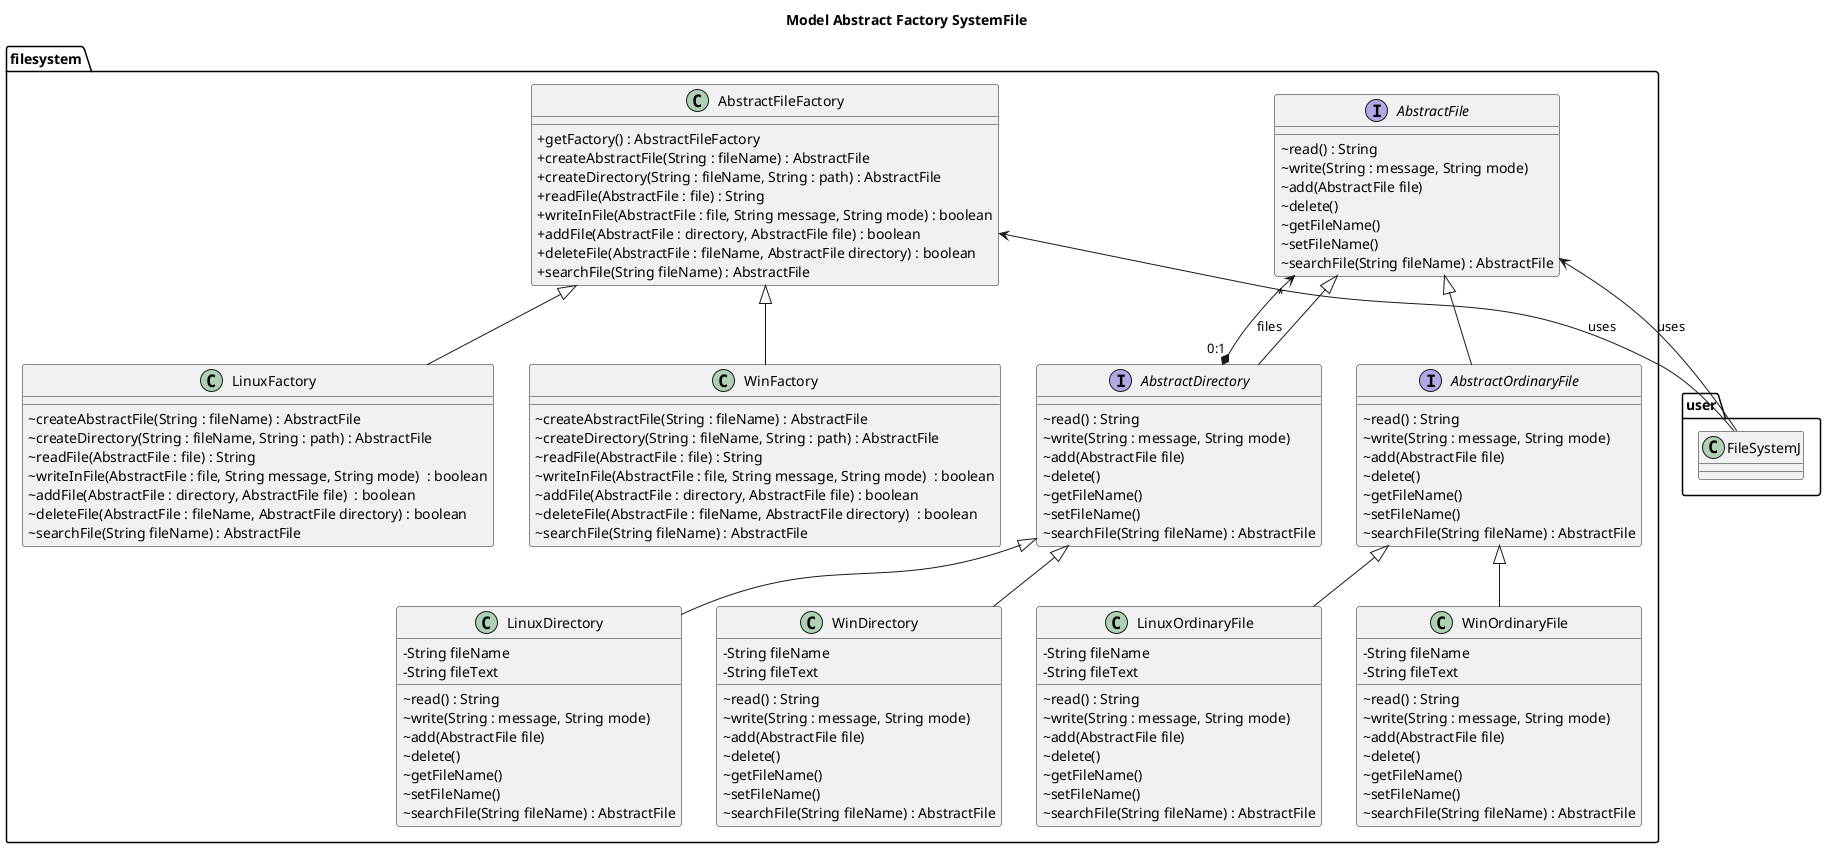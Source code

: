 @startuml
title Model Abstract Factory SystemFile
skinparam classAttributeIconSize 0

class user.FileSystemJ

interface filesystem.AbstractFile
class filesystem.AbstractFileFactory {
    + getFactory() : AbstractFileFactory
    + createAbstractFile(String : fileName) : AbstractFile
    + createDirectory(String : fileName, String : path) : AbstractFile
    + readFile(AbstractFile : file) : String
    + writeInFile(AbstractFile : file, String message, String mode) : boolean
    + addFile(AbstractFile : directory, AbstractFile file) : boolean
    + deleteFile(AbstractFile : fileName, AbstractFile directory) : boolean
    + searchFile(String fileName) : AbstractFile
}

class filesystem.WinFactory {
    ~ createAbstractFile(String : fileName) : AbstractFile
    ~ createDirectory(String : fileName, String : path) : AbstractFile
    ~ readFile(AbstractFile : file) : String
    ~ writeInFile(AbstractFile : file, String message, String mode)  : boolean
    ~ addFile(AbstractFile : directory, AbstractFile file) : boolean
    ~ deleteFile(AbstractFile : fileName, AbstractFile directory)  : boolean
    ~ searchFile(String fileName) : AbstractFile
}

class filesystem.LinuxFactory {
    ~ createAbstractFile(String : fileName) : AbstractFile
    ~ createDirectory(String : fileName, String : path) : AbstractFile
    ~ readFile(AbstractFile : file) : String
    ~ writeInFile(AbstractFile : file, String message, String mode)  : boolean
    ~ addFile(AbstractFile : directory, AbstractFile file)  : boolean
    ~ deleteFile(AbstractFile : fileName, AbstractFile directory) : boolean
    ~ searchFile(String fileName) : AbstractFile
}

interface filesystem.AbstractFile {
    ~read() : String
    ~write(String : message, String mode)
    ~add(AbstractFile file)
    ~delete()
    ~getFileName()
    ~setFileName()
    ~searchFile(String fileName) : AbstractFile
}

interface filesystem.AbstractOrdinaryFile {
    ~read() : String
    ~write(String : message, String mode)
    ~add(AbstractFile file)
    ~delete()
    ~getFileName()
    ~setFileName()
    ~searchFile(String fileName) : AbstractFile
}
interface filesystem.AbstractDirectory {
    ~read() : String
    ~write(String : message, String mode)
    ~add(AbstractFile file)
    ~delete()
    ~getFileName()
    ~setFileName()
    ~searchFile(String fileName) : AbstractFile
}
class filesystem.LinuxOrdinaryFile {
    - String fileName
    - String fileText
    ~read() : String
    ~write(String : message, String mode)
    ~add(AbstractFile file)
    ~delete()
    ~getFileName()
    ~setFileName()
    ~searchFile(String fileName) : AbstractFile
}
class filesystem.WinOrdinaryFile {
    - String fileName
    - String fileText
    ~read() : String
    ~write(String : message, String mode)
    ~add(AbstractFile file)
    ~delete()
    ~getFileName()
    ~setFileName()
    ~searchFile(String fileName) : AbstractFile
}
class filesystem.LinuxDirectory {
    - String fileName
    - String fileText
    ~read() : String
    ~write(String : message, String mode)
    ~add(AbstractFile file)
    ~delete()
    ~getFileName()
    ~setFileName()
    ~searchFile(String fileName) : AbstractFile
}
class filesystem.WinDirectory {
    - String fileName
    - String fileText
    ~read() : String
    ~write(String : message, String mode)
    ~add(AbstractFile file)
    ~delete()
    ~getFileName()
    ~setFileName()
    ~searchFile(String fileName) : AbstractFile
}


filesystem.AbstractFileFactory <-down- user.FileSystemJ : "uses"
filesystem.AbstractFile <-down- user.FileSystemJ : "uses"

filesystem.AbstractFile <|-down- filesystem.AbstractOrdinaryFile
filesystem.AbstractFile <|-- filesystem.AbstractDirectory
filesystem.AbstractFile "*" <--* "0:1" filesystem.AbstractDirectory : "files"

filesystem.AbstractOrdinaryFile <|-down- filesystem.LinuxOrdinaryFile
filesystem.AbstractOrdinaryFile <|-down- filesystem.WinOrdinaryFile

filesystem.AbstractDirectory <|-- filesystem.LinuxDirectory
filesystem.AbstractDirectory <|-- filesystem.WinDirectory

filesystem.AbstractFileFactory <|-down- filesystem.WinFactory
filesystem.AbstractFileFactory <|-down- filesystem.LinuxFactory

/'
filesystem.LinuxFactory .right.> filesystem.LinuxOrdinaryFile : "creates"
filesystem.LinuxFactory .right.> filesystem.LinuxDirectory : "creates"

filesystem.WinFactory .right.> filesystem.WinOrdinaryFile : "creates"
filesystem.WinFactory .right.> filesystem.WinDirectory : "creates"
'/
@enduml